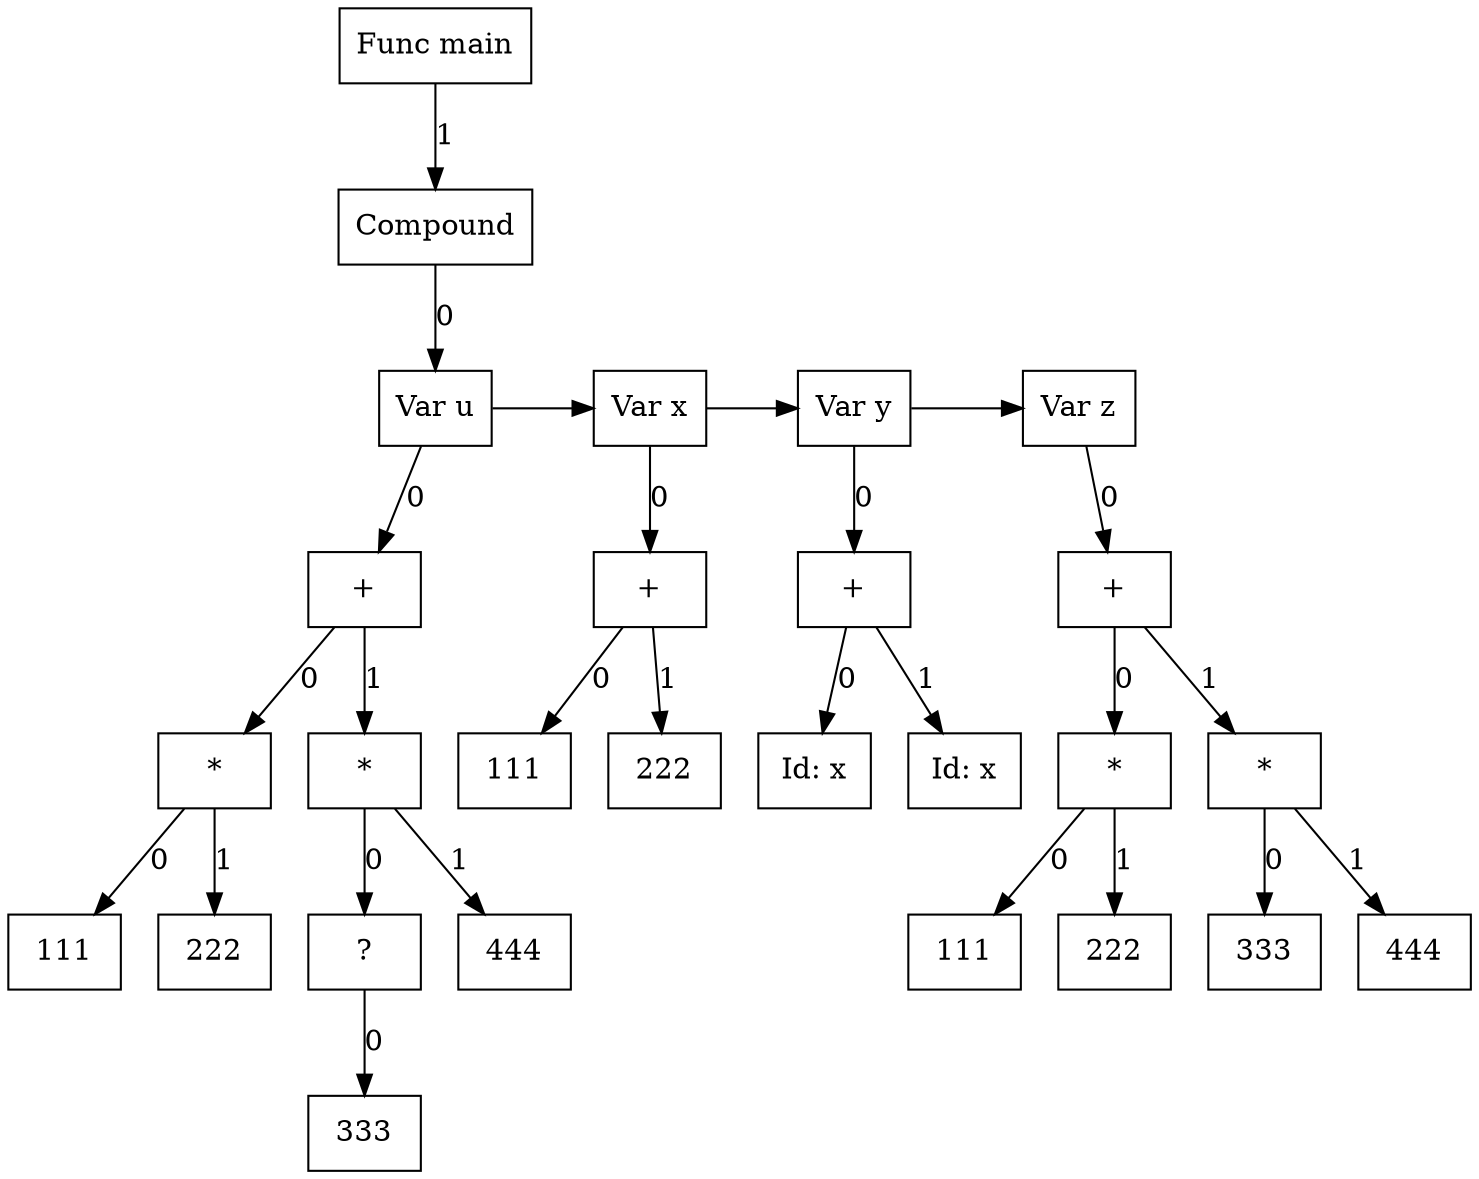 digraph G {
node26 [label="Func main"; shape=box];
subgraph childNames_26 {
rankdir="LR"; rank="same"; ordering=out
node25 [label="Compound"; shape=box];
}

subgraph childPtrs_26 {
rankdir="TB";
node26 -> node25 [label="1"];
}

subgraph childNames_25 {
rankdir="LR"; rank="same"; ordering=out
node0 [label="Var u"; shape=box];
}

subgraph childPtrs_25 {
rankdir="TB";
node25 -> node0 [label="0"];
}

subgraph childNames_0 {
rankdir="LR"; rank="same"; ordering=out
node8 [label="+"; shape=box];
}

subgraph childPtrs_0 {
rankdir="TB";
node0 -> node8 [label="0"];
}

subgraph childNames_8 {
rankdir="LR"; rank="same"; ordering=out
node3 [label="*"; shape=box];
node7 [label="*"; shape=box];
}

subgraph childPtrs_8 {
rankdir="TB";
node8 -> node3 [label="0"];
node8 -> node7 [label="1"];
}

subgraph childNames_3 {
rankdir="LR"; rank="same"; ordering=out
node1 [label="111"; shape=box];
node2 [label="222"; shape=box];
}

subgraph childPtrs_3 {
rankdir="TB";
node3 -> node1 [label="0"];
node3 -> node2 [label="1"];
}

subgraph childNames_7 {
rankdir="LR"; rank="same"; ordering=out
node5 [label="?"; shape=box];
node6 [label="444"; shape=box];
}

subgraph childPtrs_7 {
rankdir="TB";
node7 -> node5 [label="0"];
node7 -> node6 [label="1"];
}

subgraph childNames_5 {
rankdir="LR"; rank="same"; ordering=out
node4 [label="333"; shape=box];
}

subgraph childPtrs_5 {
rankdir="TB";
node5 -> node4 [label="0"];
}

subgraph SibNames_0 {
rankdir="LR"; rank="same";
node0 [label="Var u"; shape=box];
node9 [label="Var x"; shape=box];
node13 [label="Var y"; shape=box];
node17 [label="Var z"; shape=box];
}

subgraph SibPtrs_0 {
rankdir="LR";
node0 -> node9;
node9 -> node13;
node13 -> node17;
}

subgraph childNames_9 {
rankdir="LR"; rank="same"; ordering=out
node12 [label="+"; shape=box];
}

subgraph childPtrs_9 {
rankdir="TB";
node9 -> node12 [label="0"];
}

subgraph childNames_12 {
rankdir="LR"; rank="same"; ordering=out
node10 [label="111"; shape=box];
node11 [label="222"; shape=box];
}

subgraph childPtrs_12 {
rankdir="TB";
node12 -> node10 [label="0"];
node12 -> node11 [label="1"];
}

subgraph childNames_13 {
rankdir="LR"; rank="same"; ordering=out
node16 [label="+"; shape=box];
}

subgraph childPtrs_13 {
rankdir="TB";
node13 -> node16 [label="0"];
}

subgraph childNames_16 {
rankdir="LR"; rank="same"; ordering=out
node14 [label="Id: x"; shape=box];
node15 [label="Id: x"; shape=box];
}

subgraph childPtrs_16 {
rankdir="TB";
node16 -> node14 [label="0"];
node16 -> node15 [label="1"];
}

subgraph childNames_17 {
rankdir="LR"; rank="same"; ordering=out
node24 [label="+"; shape=box];
}

subgraph childPtrs_17 {
rankdir="TB";
node17 -> node24 [label="0"];
}

subgraph childNames_24 {
rankdir="LR"; rank="same"; ordering=out
node20 [label="*"; shape=box];
node23 [label="*"; shape=box];
}

subgraph childPtrs_24 {
rankdir="TB";
node24 -> node20 [label="0"];
node24 -> node23 [label="1"];
}

subgraph childNames_20 {
rankdir="LR"; rank="same"; ordering=out
node18 [label="111"; shape=box];
node19 [label="222"; shape=box];
}

subgraph childPtrs_20 {
rankdir="TB";
node20 -> node18 [label="0"];
node20 -> node19 [label="1"];
}

subgraph childNames_23 {
rankdir="LR"; rank="same"; ordering=out
node21 [label="333"; shape=box];
node22 [label="444"; shape=box];
}

subgraph childPtrs_23 {
rankdir="TB";
node23 -> node21 [label="0"];
node23 -> node22 [label="1"];
}

}
